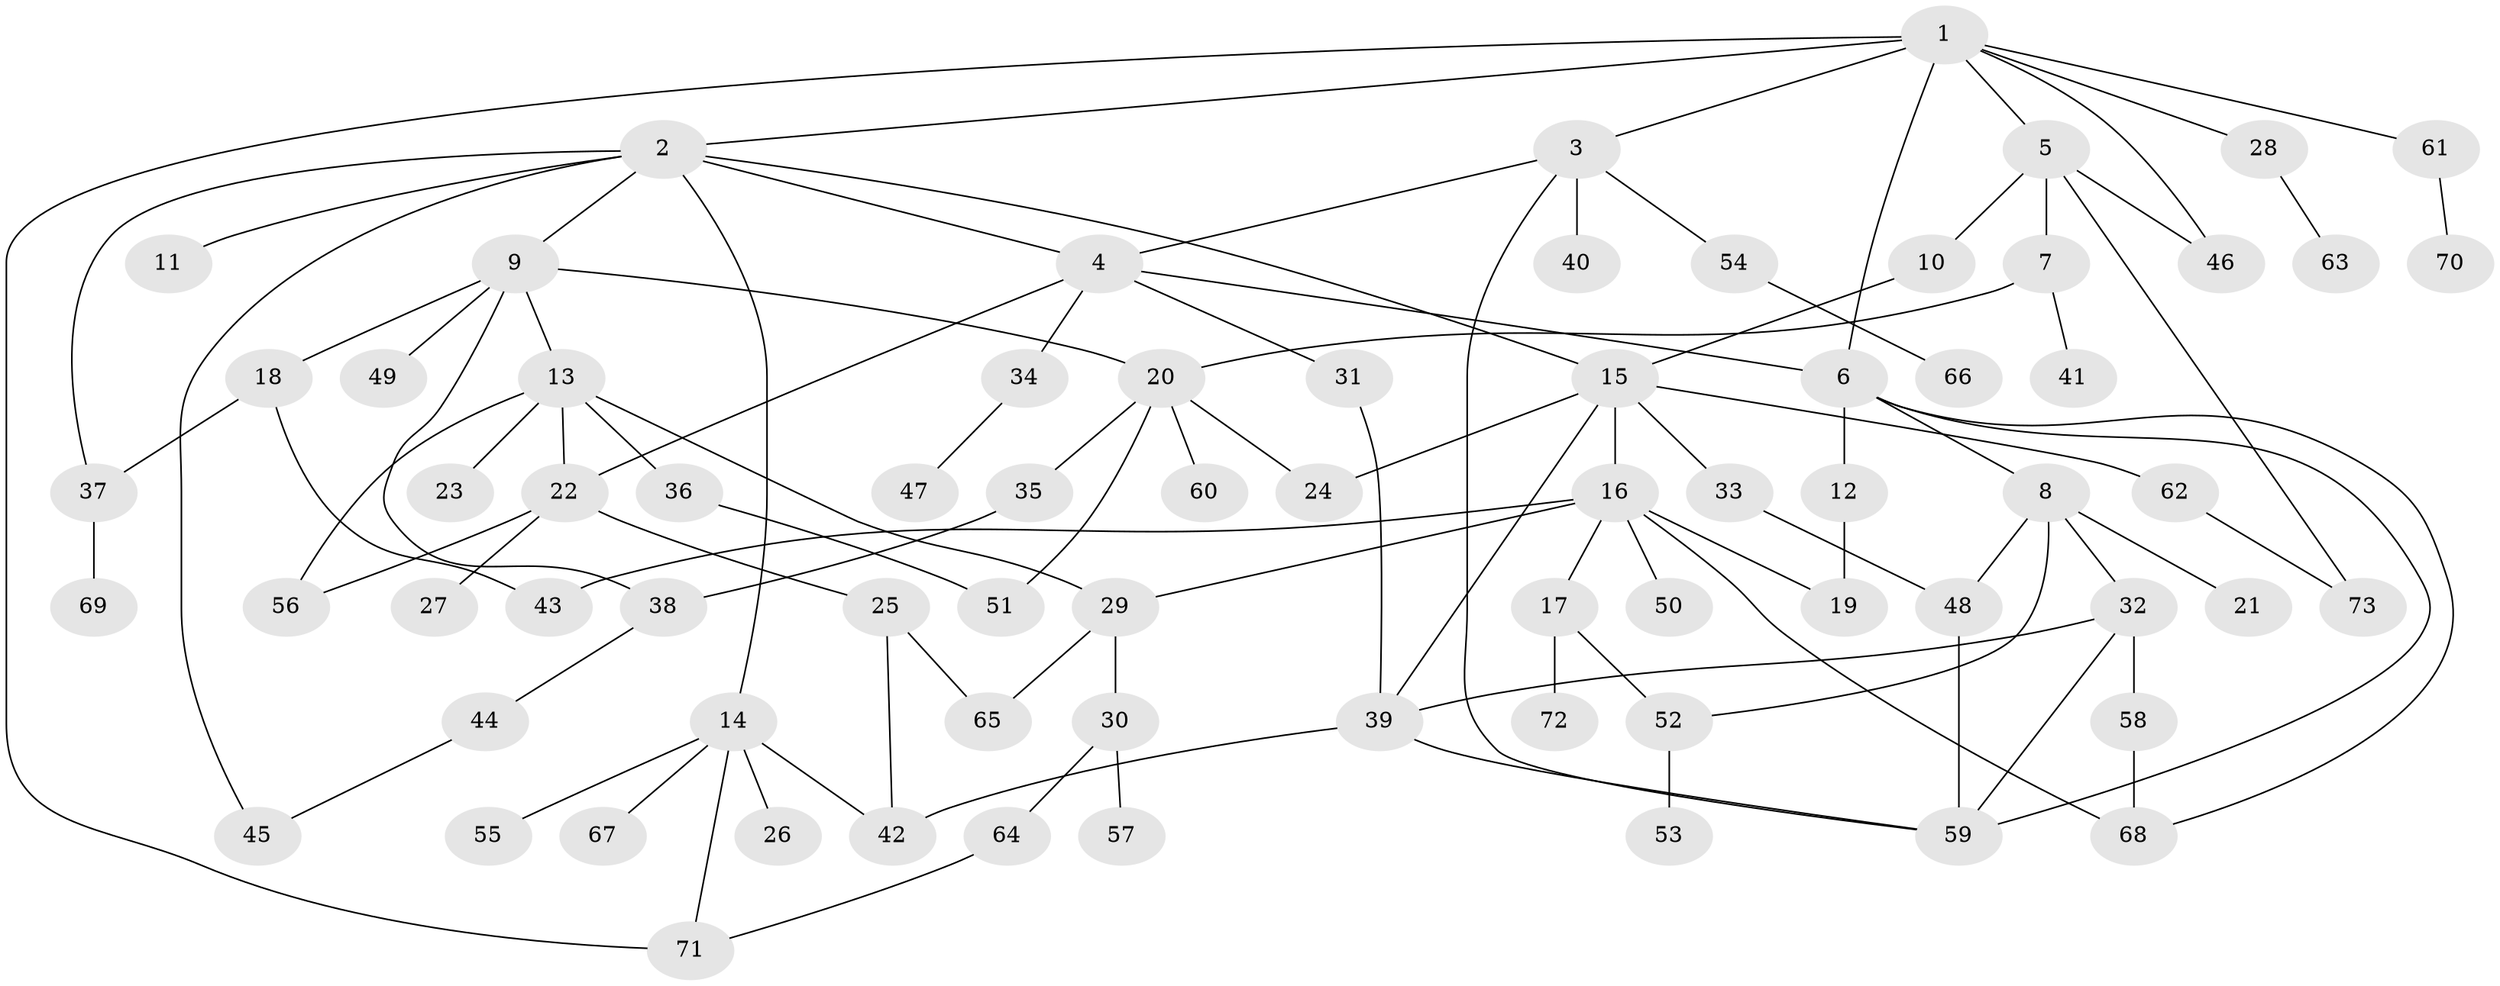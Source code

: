 // coarse degree distribution, {8: 0.08695652173913043, 7: 0.021739130434782608, 5: 0.10869565217391304, 2: 0.1956521739130435, 4: 0.06521739130434782, 12: 0.021739130434782608, 3: 0.15217391304347827, 6: 0.021739130434782608, 1: 0.32608695652173914}
// Generated by graph-tools (version 1.1) at 2025/23/03/03/25 07:23:31]
// undirected, 73 vertices, 103 edges
graph export_dot {
graph [start="1"]
  node [color=gray90,style=filled];
  1;
  2;
  3;
  4;
  5;
  6;
  7;
  8;
  9;
  10;
  11;
  12;
  13;
  14;
  15;
  16;
  17;
  18;
  19;
  20;
  21;
  22;
  23;
  24;
  25;
  26;
  27;
  28;
  29;
  30;
  31;
  32;
  33;
  34;
  35;
  36;
  37;
  38;
  39;
  40;
  41;
  42;
  43;
  44;
  45;
  46;
  47;
  48;
  49;
  50;
  51;
  52;
  53;
  54;
  55;
  56;
  57;
  58;
  59;
  60;
  61;
  62;
  63;
  64;
  65;
  66;
  67;
  68;
  69;
  70;
  71;
  72;
  73;
  1 -- 2;
  1 -- 3;
  1 -- 5;
  1 -- 6;
  1 -- 28;
  1 -- 46;
  1 -- 61;
  1 -- 71;
  2 -- 9;
  2 -- 11;
  2 -- 14;
  2 -- 15;
  2 -- 45;
  2 -- 4;
  2 -- 37;
  3 -- 4;
  3 -- 40;
  3 -- 54;
  3 -- 59;
  4 -- 31;
  4 -- 34;
  4 -- 22;
  4 -- 6;
  5 -- 7;
  5 -- 10;
  5 -- 73;
  5 -- 46;
  6 -- 8;
  6 -- 12;
  6 -- 59;
  6 -- 68;
  7 -- 20;
  7 -- 41;
  8 -- 21;
  8 -- 32;
  8 -- 48;
  8 -- 52;
  9 -- 13;
  9 -- 18;
  9 -- 38;
  9 -- 49;
  9 -- 20;
  10 -- 15;
  12 -- 19;
  13 -- 22;
  13 -- 23;
  13 -- 36;
  13 -- 29;
  13 -- 56;
  14 -- 26;
  14 -- 55;
  14 -- 67;
  14 -- 71;
  14 -- 42;
  15 -- 16;
  15 -- 24;
  15 -- 33;
  15 -- 62;
  15 -- 39;
  16 -- 17;
  16 -- 19;
  16 -- 29;
  16 -- 43;
  16 -- 50;
  16 -- 68;
  17 -- 52;
  17 -- 72;
  18 -- 37;
  18 -- 43;
  20 -- 35;
  20 -- 60;
  20 -- 24;
  20 -- 51;
  22 -- 25;
  22 -- 27;
  22 -- 56;
  25 -- 65;
  25 -- 42;
  28 -- 63;
  29 -- 30;
  29 -- 65;
  30 -- 57;
  30 -- 64;
  31 -- 39;
  32 -- 58;
  32 -- 59;
  32 -- 39;
  33 -- 48;
  34 -- 47;
  35 -- 38;
  36 -- 51;
  37 -- 69;
  38 -- 44;
  39 -- 42;
  39 -- 59;
  44 -- 45;
  48 -- 59;
  52 -- 53;
  54 -- 66;
  58 -- 68;
  61 -- 70;
  62 -- 73;
  64 -- 71;
}
